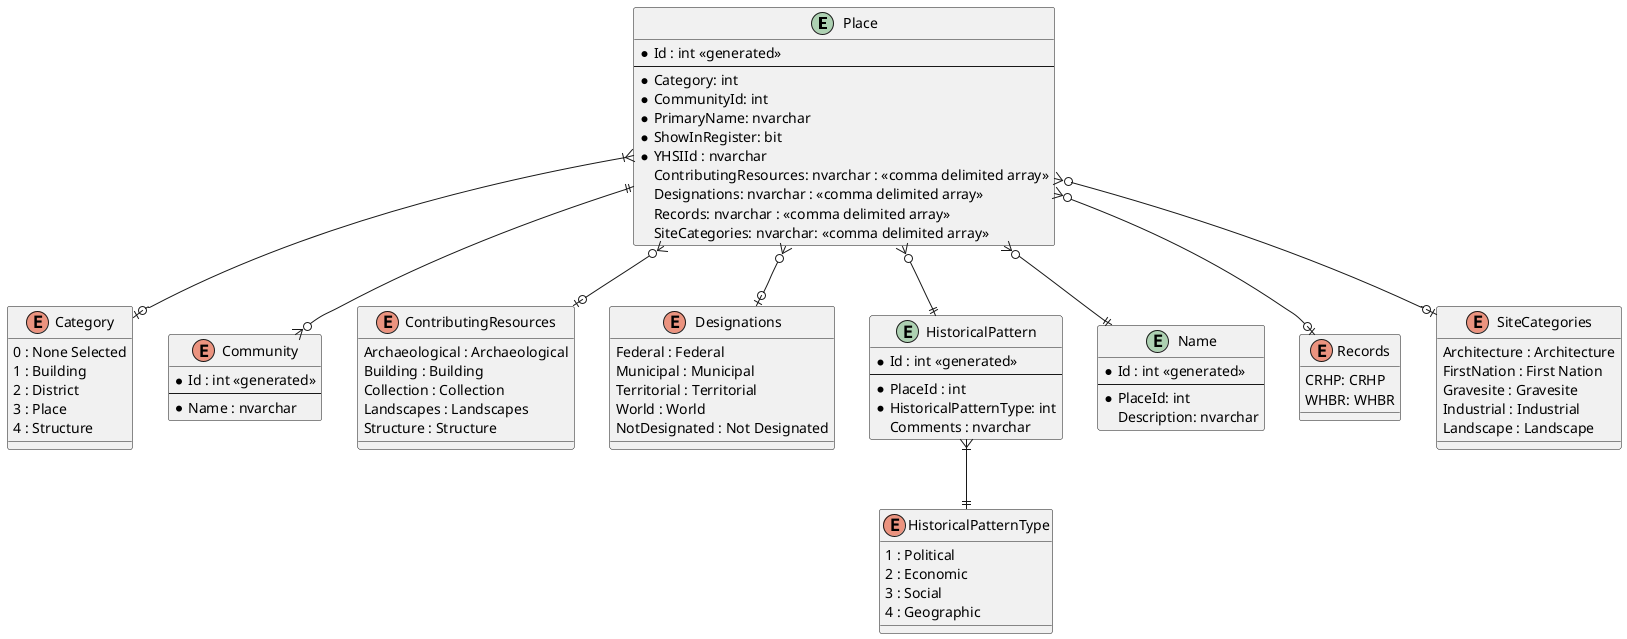 @startuml

entity "Place" as place {
  * Id : int <<generated>>
  --
  * Category: int
  * CommunityId: int
  * PrimaryName: nvarchar
  * ShowInRegister: bit
  * YHSIId : nvarchar
  ContributingResources: nvarchar : <<comma delimited array>>
  Designations: nvarchar : <<comma delimited array>>
  Records: nvarchar : <<comma delimited array>>
  SiteCategories: nvarchar: <<comma delimited array>>
}

enum "Category" as category {
  0 : None Selected
  1 : Building
  2 : District
  3 : Place
  4 : Structure
}

enum "Community" as community {
  * Id : int <<generated>>
  --
  * Name : nvarchar
}

enum "ContributingResources" as contributing_resources {
  Archaeological : Archaeological
  Building : Building
  Collection : Collection
  Landscapes : Landscapes
  Structure : Structure
}

enum "Designations" as designations {
  Federal : Federal
  Municipal : Municipal
  Territorial : Territorial
  World : World
  NotDesignated : Not Designated
}

entity "HistoricalPattern" as historical_pattern {
  * Id : int <<generated>>
  --
  * PlaceId : int
  * HistoricalPatternType: int
  Comments : nvarchar
}

enum "HistoricalPatternType" as historical_pattern_type {
  1 : Political
  2 : Economic
  3 : Social
  4 : Geographic
}

entity "Name" as name {
  * Id : int <<generated>>
  --
  * PlaceId: int
  Description: nvarchar
}

enum "Records" as records {
  CRHP: CRHP
  WHBR: WHBR
}

enum "SiteCategories" as site_categories {
  Architecture : Architecture
  FirstNation : First Nation
  Gravesite : Gravesite
  Industrial : Industrial
  Landscape : Landscape
}

place }|--o| category
place ||--o{ community
place }o--o| contributing_resources
place }o--o| designations
place }o--|| historical_pattern
place }o--|| name
place }o--o| records
place }o--o| site_categories
historical_pattern }|--|| historical_pattern_type

@enduml
